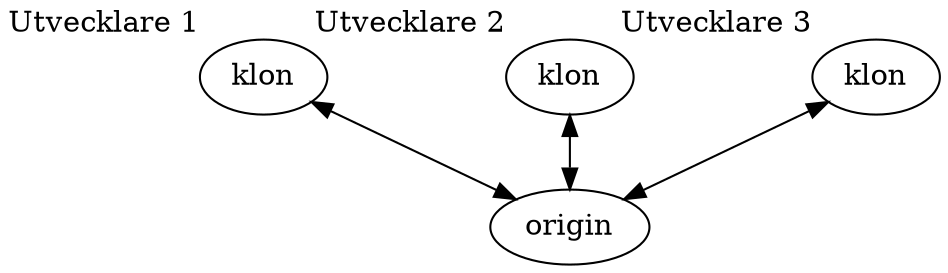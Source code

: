 digraph repo {
    nodesep=1.2
    shared [label = "origin"]
    clone1 [label = "klon", xlabel="Utvecklare 1"]
    clone2 [label = "klon", xlabel="Utvecklare 2"]
    clone3 [label = "klon", xlabel="Utvecklare 3"]
    clone1 -> shared [dir=both]
    clone2 -> shared [dir=both]
    clone3 -> shared [dir=both]
}